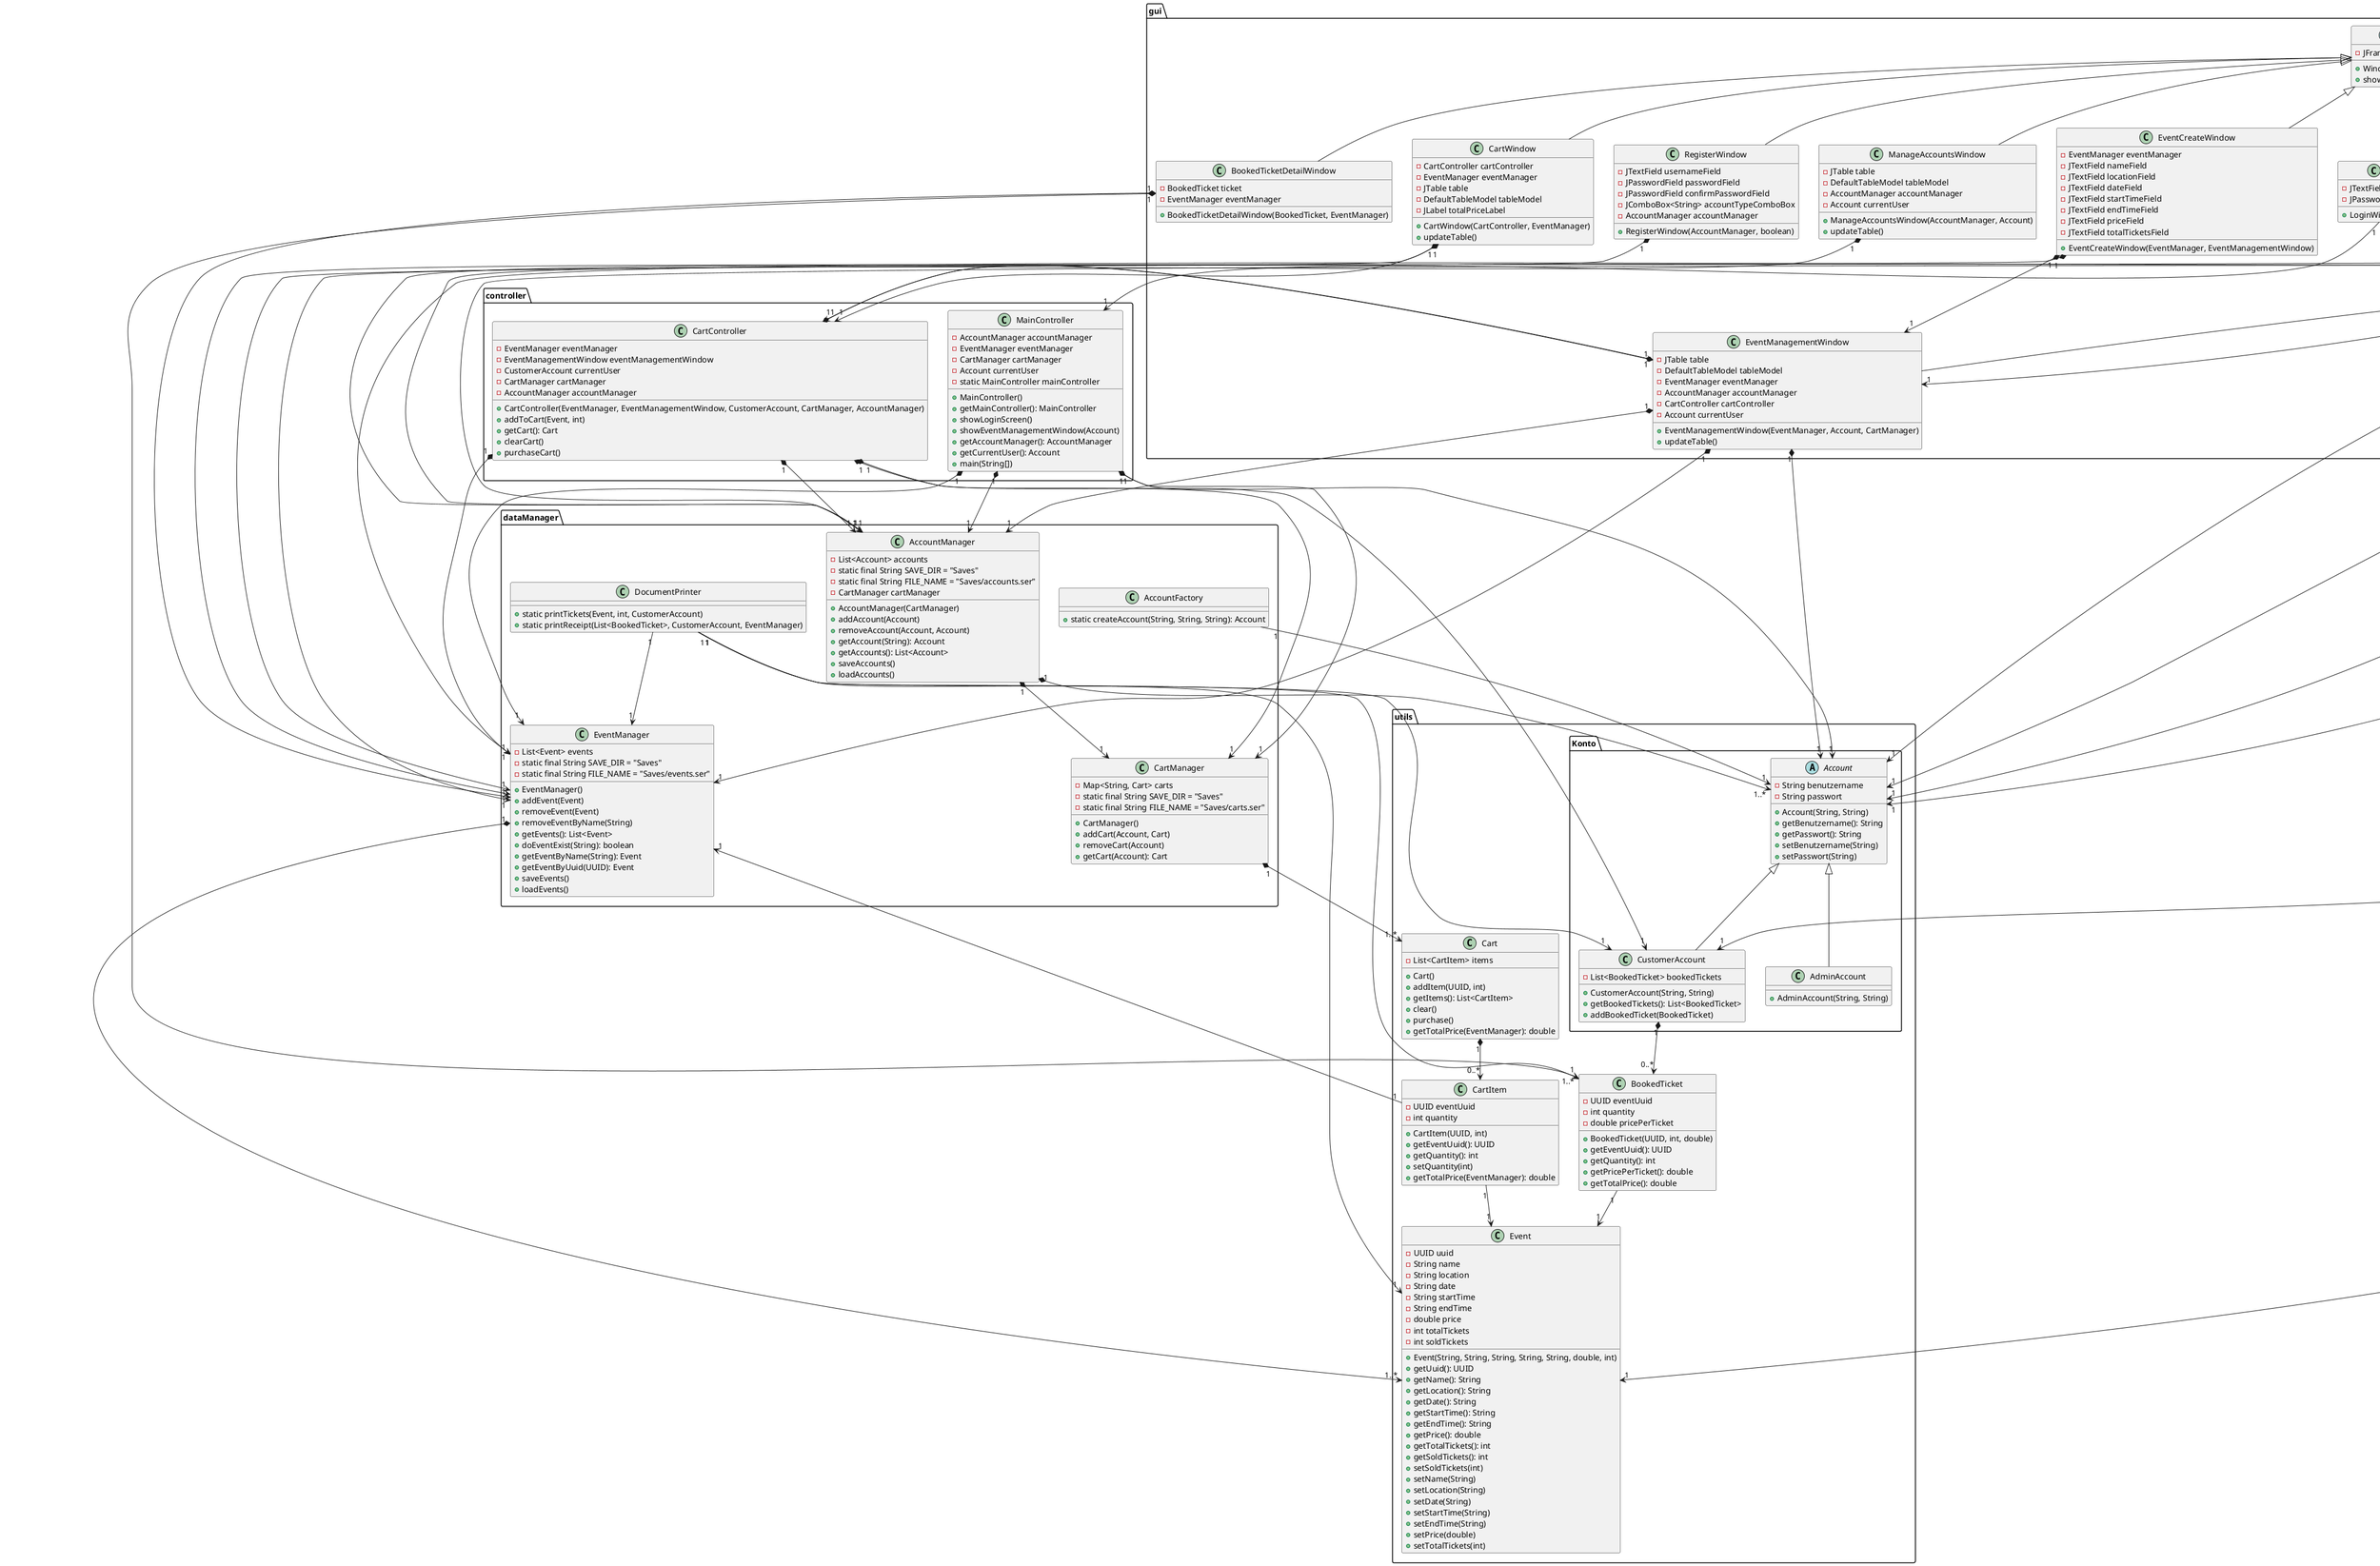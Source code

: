 @startuml
package controller {
    class CartController {
        - EventManager eventManager
        - EventManagementWindow eventManagementWindow
        - CustomerAccount currentUser
        - CartManager cartManager
        - AccountManager accountManager
        + CartController(EventManager, EventManagementWindow, CustomerAccount, CartManager, AccountManager)
        + addToCart(Event, int)
        + getCart(): Cart
        + clearCart()
        + purchaseCart()
    }

    class MainController {
        - AccountManager accountManager
        - EventManager eventManager
        - CartManager cartManager
        - Account currentUser
        - static MainController mainController
        + MainController()
        + getMainController(): MainController
        + showLoginScreen()
        + showEventManagementWindow(Account)
        + getAccountManager(): AccountManager
        + getCurrentUser(): Account
        + main(String[])
    }
}

package dataManager {
    class AccountManager {
        - List<Account> accounts
        - static final String SAVE_DIR = "Saves"
        - static final String FILE_NAME = "Saves/accounts.ser"
        - CartManager cartManager
        + AccountManager(CartManager)
        + addAccount(Account)
        + removeAccount(Account, Account)
        + getAccount(String): Account
        + getAccounts(): List<Account>
        + saveAccounts()
        + loadAccounts()
    }

    class CartManager {
        - Map<String, Cart> carts
        - static final String SAVE_DIR = "Saves"
        - static final String FILE_NAME = "Saves/carts.ser"
        + CartManager()
        + addCart(Account, Cart)
        + removeCart(Account)
        + getCart(Account): Cart
    }

    class EventManager {
        - List<Event> events
        - static final String SAVE_DIR = "Saves"
        - static final String FILE_NAME = "Saves/events.ser"
        + EventManager()
        + addEvent(Event)
        + removeEvent(Event)
        + removeEventByName(String)
        + getEvents(): List<Event>
        + doEventExist(String): boolean
        + getEventByName(String): Event
        + getEventByUuid(UUID): Event
        + saveEvents()
        + loadEvents()
    }

    class DocumentPrinter {
        + static printTickets(Event, int, CustomerAccount)
        + static printReceipt(List<BookedTicket>, CustomerAccount, EventManager)
    }

    class AccountFactory {
        + static createAccount(String, String, String): Account
    }
}

package utils {
    class Cart {
        - List<CartItem> items
        + Cart()
        + addItem(UUID, int)
        + getItems(): List<CartItem>
        + clear()
        + purchase()
        + getTotalPrice(EventManager): double
    }

    class CartItem {
        - UUID eventUuid
        - int quantity
        + CartItem(UUID, int)
        + getEventUuid(): UUID
        + getQuantity(): int
        + setQuantity(int)
        + getTotalPrice(EventManager): double
    }

    class Event {
        - UUID uuid
        - String name
        - String location
        - String date
        - String startTime
        - String endTime
        - double price
        - int totalTickets
        - int soldTickets
        + Event(String, String, String, String, String, double, int)
        + getUuid(): UUID
        + getName(): String
        + getLocation(): String
        + getDate(): String
        + getStartTime(): String
        + getEndTime(): String
        + getPrice(): double
        + getTotalTickets(): int
        + getSoldTickets(): int
        + setSoldTickets(int)
        + setName(String)
        + setLocation(String)
        + setDate(String)
        + setStartTime(String)
        + setEndTime(String)
        + setPrice(double)
        + setTotalTickets(int)
    }

    class BookedTicket {
        - UUID eventUuid
        - int quantity
        - double pricePerTicket
        + BookedTicket(UUID, int, double)
        + getEventUuid(): UUID
        + getQuantity(): int
        + getPricePerTicket(): double
        + getTotalPrice(): double
    }
}

package utils.Konto {
    abstract class Account {
        - String benutzername
        - String passwort
        + Account(String, String)
        + getBenutzername(): String
        + getPasswort(): String
        + setBenutzername(String)
        + setPasswort(String)
    }

    class CustomerAccount extends Account {
        - List<BookedTicket> bookedTickets
        + CustomerAccount(String, String)
        + getBookedTickets(): List<BookedTicket>
        + addBookedTicket(BookedTicket)
    }

    class AdminAccount extends Account {
        + AdminAccount(String, String)
    }
}

package gui {
    abstract class Window {
        - JFrame frame
        + Window(String, int, int)
        + show()
    }

    class EventManagementWindow extends Window {
        - JTable table
        - DefaultTableModel tableModel
        - EventManager eventManager
        - AccountManager accountManager
        - CartController cartController
        - Account currentUser
        + EventManagementWindow(EventManager, Account, CartManager)
        + updateTable()
    }

    class CartWindow extends Window {
        - CartController cartController
        - EventManager eventManager
        - JTable table
        - DefaultTableModel tableModel
        - JLabel totalPriceLabel
        + CartWindow(CartController, EventManager)
        + updateTable()
    }

    class LoginWindow extends Window {
        - JTextField usernameField
        - JPasswordField passwordField
        + LoginWindow()
    }

    class EventCreateWindow extends Window {
        - EventManager eventManager
        - JTextField nameField
        - JTextField locationField
        - JTextField dateField
        - JTextField startTimeField
        - JTextField endTimeField
        - JTextField priceField
        - JTextField totalTicketsField
        + EventCreateWindow(EventManager, EventManagementWindow)
    }

    class EventEditWindow extends Window {
        - EventManager eventManager
        - Event event
        - JTextField nameField
        - JTextField locationField
        - JTextField dateField
        - JTextField startTimeField
        - JTextField endTimeField
        - JTextField priceField
        - JTextField totalTicketsField
        + EventEditWindow(Event, EventManager, EventManagementWindow)
    }

    class BookedTicketWindow extends Window {
        - CustomerAccount currentUser
        - EventManager eventManager
        - JTable table
        - DefaultTableModel tableModel
        + BookedTicketWindow(CustomerAccount, EventManager)
    }

    class BookedTicketDetailWindow extends Window {
        - BookedTicket ticket
        - EventManager eventManager
        + BookedTicketDetailWindow(BookedTicket, EventManager)
    }

    class AccountDetailsWindow extends Window {
        - Account account
        + AccountDetailsWindow(Account)
    }

    class AccountEditWindow extends Window {
        - JTextField usernameField
        - JPasswordField passwordField
        - JComboBox<String> accountTypeComboBox
        - AccountManager accountManager
        - Account account
        - Account currentUser
        + AccountEditWindow(AccountManager, Account, Account)
    }

    class RegisterWindow extends Window {
        - JTextField usernameField
        - JPasswordField passwordField
        - JPasswordField confirmPasswordField
        - JComboBox<String> accountTypeComboBox
        - AccountManager accountManager
        + RegisterWindow(AccountManager, boolean)
    }

    class ManageAccountsWindow extends Window {
        - JTable table
        - DefaultTableModel tableModel
        - AccountManager accountManager
        - Account currentUser
        + ManageAccountsWindow(AccountManager, Account)
        + updateTable()
    }
}

' Relationen im Controller
MainController "1" *--> "1" AccountManager
MainController "1" *--> "1" EventManager
MainController "1" *--> "1" CartManager
MainController "1" *--> "1" Account

CartController "1" *--> "1" EventManager
CartController "1" *--> "1" EventManagementWindow
CartController "1" *--> "1" CustomerAccount
CartController "1" *--> "1" CartManager
CartController "1" *--> "1" AccountManager

' Relationen im Datenmanager
AccountManager "1" *--> "1..*" Account
AccountManager "1" *--> "1" CartManager

CartManager "1" *--> "1..*" Cart

EventManager "1" *--> "1..*" Event

DocumentPrinter "1" --> "1..*" BookedTicket
DocumentPrinter "1" --> "1" CustomerAccount
DocumentPrinter "1" --> "1" EventManager
DocumentPrinter "1" --> "1" Event

AccountFactory "1" --> "1" Account

' Relationen im Warenkorb
Cart "1" *--> "0..*" CartItem
CartItem "1" --> "1" EventManager
CartItem "1" --> "1" Event

' Relationen für Events und Buchungen
CustomerAccount "1" *--> "0..*" BookedTicket
BookedTicket "1" --> "1" Event

' Relationen für GUI-Klassen
EventManagementWindow "1" *--> "1" EventManager
EventManagementWindow "1" *--> "1" CartController
EventManagementWindow "1" *--> "1" AccountManager
EventManagementWindow "1" *--> "1" Account

CartWindow "1" *--> "1" CartController
CartWindow "1" *--> "1" EventManager

LoginWindow "1" --> "1" MainController

EventCreateWindow "1" *--> "1" EventManager
EventCreateWindow "1" *--> "1" EventManagementWindow

EventEditWindow "1" *--> "1" EventManager
EventEditWindow "1" *--> "1" Event
EventEditWindow "1" *--> "1" EventManagementWindow

BookedTicketWindow "1" *--> "1" CustomerAccount
BookedTicketWindow "1" *--> "1" EventManager

BookedTicketDetailWindow "1" *--> "1" BookedTicket
BookedTicketDetailWindow "1" *--> "1" EventManager

AccountDetailsWindow "1" *--> "1" Account

AccountEditWindow "1" *--> "1" AccountManager
AccountEditWindow "1" *--> "1" Account
AccountEditWindow "1" *--> "1" Account : currentUser


RegisterWindow "1" *--> "1" AccountManager

ManageAccountsWindow "1" *--> "1" AccountManager
AccountEditWindow "1" *--> "1" Account : currentUser


@enduml



@enduml
